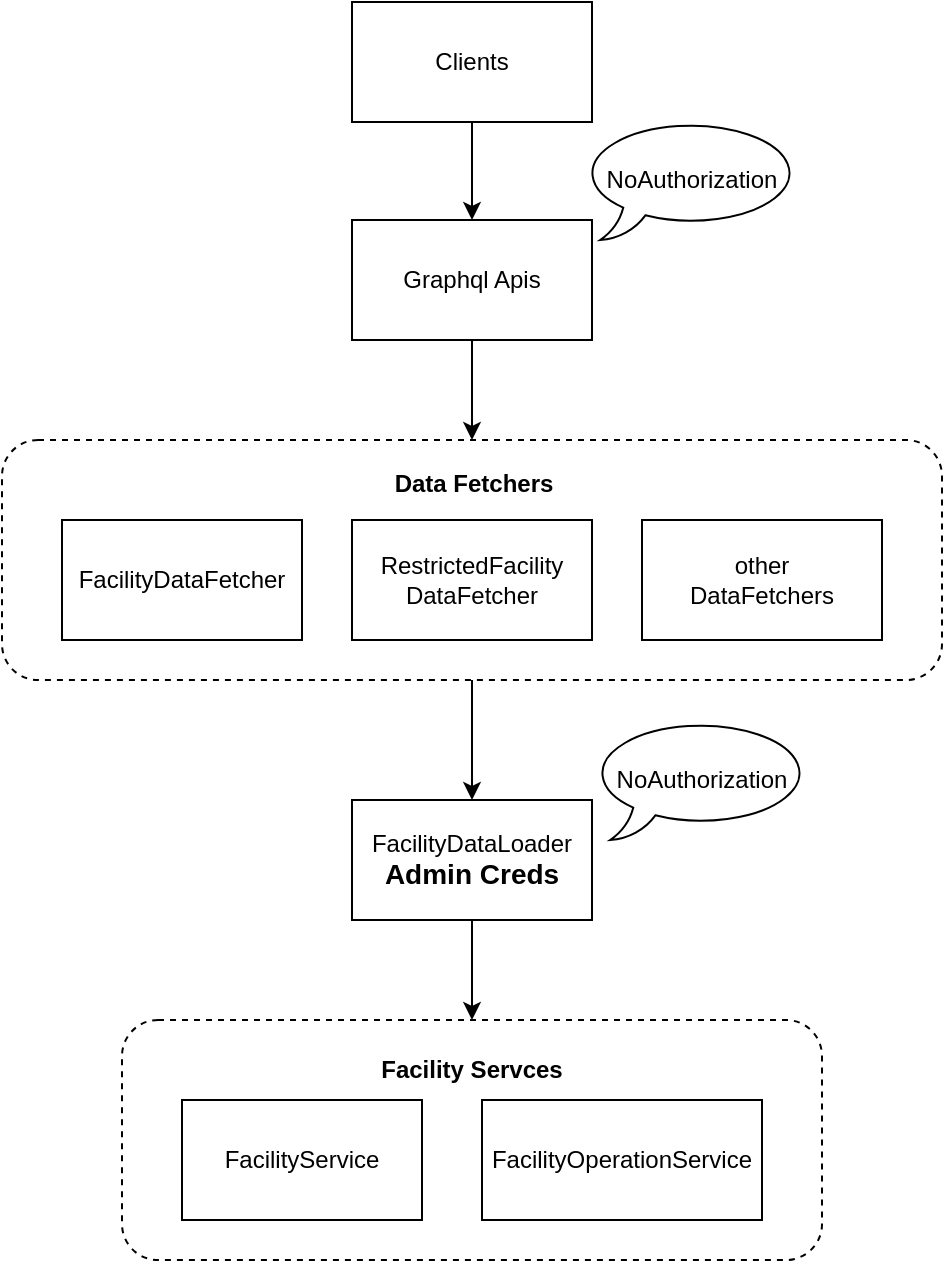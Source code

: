 <mxfile version="24.4.4" type="github">
  <diagram name="Page-1" id="uJ56oVc2astkLFpGURAz">
    <mxGraphModel dx="698" dy="1380" grid="1" gridSize="10" guides="1" tooltips="1" connect="1" arrows="1" fold="1" page="1" pageScale="1" pageWidth="850" pageHeight="1100" math="0" shadow="0">
      <root>
        <mxCell id="0" />
        <mxCell id="1" parent="0" />
        <mxCell id="DmmFsieduN3mxOky07KF-21" value="" style="rounded=1;whiteSpace=wrap;html=1;dashed=1;" vertex="1" parent="1">
          <mxGeometry x="120" y="620" width="350" height="120" as="geometry" />
        </mxCell>
        <mxCell id="DmmFsieduN3mxOky07KF-20" style="edgeStyle=orthogonalEdgeStyle;rounded=0;orthogonalLoop=1;jettySize=auto;html=1;exitX=0.5;exitY=1;exitDx=0;exitDy=0;entryX=0.5;entryY=0;entryDx=0;entryDy=0;" edge="1" parent="1" source="DmmFsieduN3mxOky07KF-8" target="DmmFsieduN3mxOky07KF-2">
          <mxGeometry relative="1" as="geometry" />
        </mxCell>
        <mxCell id="DmmFsieduN3mxOky07KF-8" value="" style="rounded=1;whiteSpace=wrap;html=1;dashed=1;" vertex="1" parent="1">
          <mxGeometry x="60" y="330" width="470" height="120" as="geometry" />
        </mxCell>
        <mxCell id="DmmFsieduN3mxOky07KF-19" style="edgeStyle=orthogonalEdgeStyle;rounded=0;orthogonalLoop=1;jettySize=auto;html=1;exitX=0.5;exitY=1;exitDx=0;exitDy=0;entryX=0.5;entryY=0;entryDx=0;entryDy=0;" edge="1" parent="1" source="DmmFsieduN3mxOky07KF-1" target="DmmFsieduN3mxOky07KF-8">
          <mxGeometry relative="1" as="geometry" />
        </mxCell>
        <mxCell id="DmmFsieduN3mxOky07KF-1" value="Graphql Apis" style="rounded=0;whiteSpace=wrap;html=1;" vertex="1" parent="1">
          <mxGeometry x="235" y="220" width="120" height="60" as="geometry" />
        </mxCell>
        <mxCell id="DmmFsieduN3mxOky07KF-23" style="edgeStyle=orthogonalEdgeStyle;rounded=0;orthogonalLoop=1;jettySize=auto;html=1;exitX=0.5;exitY=1;exitDx=0;exitDy=0;entryX=0.5;entryY=0;entryDx=0;entryDy=0;" edge="1" parent="1" source="DmmFsieduN3mxOky07KF-2" target="DmmFsieduN3mxOky07KF-21">
          <mxGeometry relative="1" as="geometry" />
        </mxCell>
        <mxCell id="DmmFsieduN3mxOky07KF-2" value="FacilityDataLoader&lt;div&gt;&lt;b&gt;&lt;font style=&quot;font-size: 14px;&quot;&gt;Admin Creds&lt;/font&gt;&lt;/b&gt;&lt;/div&gt;" style="rounded=0;whiteSpace=wrap;html=1;" vertex="1" parent="1">
          <mxGeometry x="235" y="510" width="120" height="60" as="geometry" />
        </mxCell>
        <mxCell id="DmmFsieduN3mxOky07KF-5" value="FacilityDataFetcher" style="rounded=0;whiteSpace=wrap;html=1;" vertex="1" parent="1">
          <mxGeometry x="90" y="370" width="120" height="60" as="geometry" />
        </mxCell>
        <mxCell id="DmmFsieduN3mxOky07KF-6" value="RestrictedFacility&lt;br&gt;DataFetcher" style="rounded=0;whiteSpace=wrap;html=1;" vertex="1" parent="1">
          <mxGeometry x="235" y="370" width="120" height="60" as="geometry" />
        </mxCell>
        <mxCell id="DmmFsieduN3mxOky07KF-7" value="other&lt;br&gt;DataFetchers" style="rounded=0;whiteSpace=wrap;html=1;" vertex="1" parent="1">
          <mxGeometry x="380" y="370" width="120" height="60" as="geometry" />
        </mxCell>
        <mxCell id="DmmFsieduN3mxOky07KF-10" value="&lt;b&gt;Data Fetchers&lt;/b&gt;" style="text;html=1;align=center;verticalAlign=middle;whiteSpace=wrap;rounded=0;" vertex="1" parent="1">
          <mxGeometry x="241" y="337" width="110" height="30" as="geometry" />
        </mxCell>
        <mxCell id="DmmFsieduN3mxOky07KF-12" value="FacilityService" style="rounded=0;whiteSpace=wrap;html=1;" vertex="1" parent="1">
          <mxGeometry x="150" y="660" width="120" height="60" as="geometry" />
        </mxCell>
        <mxCell id="DmmFsieduN3mxOky07KF-13" value="FacilityOperationService" style="rounded=0;whiteSpace=wrap;html=1;" vertex="1" parent="1">
          <mxGeometry x="300" y="660" width="140" height="60" as="geometry" />
        </mxCell>
        <mxCell id="DmmFsieduN3mxOky07KF-14" value="NoAuthorization" style="whiteSpace=wrap;html=1;shape=mxgraph.basic.oval_callout" vertex="1" parent="1">
          <mxGeometry x="350" y="170" width="110" height="60" as="geometry" />
        </mxCell>
        <mxCell id="DmmFsieduN3mxOky07KF-15" value="NoAuthorization" style="whiteSpace=wrap;html=1;shape=mxgraph.basic.oval_callout" vertex="1" parent="1">
          <mxGeometry x="355" y="470" width="110" height="60" as="geometry" />
        </mxCell>
        <mxCell id="DmmFsieduN3mxOky07KF-17" style="edgeStyle=orthogonalEdgeStyle;rounded=0;orthogonalLoop=1;jettySize=auto;html=1;exitX=0.5;exitY=1;exitDx=0;exitDy=0;entryX=0.5;entryY=0;entryDx=0;entryDy=0;" edge="1" parent="1" source="DmmFsieduN3mxOky07KF-16" target="DmmFsieduN3mxOky07KF-1">
          <mxGeometry relative="1" as="geometry" />
        </mxCell>
        <mxCell id="DmmFsieduN3mxOky07KF-16" value="Clients" style="rounded=0;whiteSpace=wrap;html=1;" vertex="1" parent="1">
          <mxGeometry x="235" y="111" width="120" height="60" as="geometry" />
        </mxCell>
        <mxCell id="DmmFsieduN3mxOky07KF-22" value="&lt;b&gt;Facility Servces&lt;/b&gt;" style="text;html=1;align=center;verticalAlign=middle;whiteSpace=wrap;rounded=0;" vertex="1" parent="1">
          <mxGeometry x="240" y="630" width="110" height="30" as="geometry" />
        </mxCell>
      </root>
    </mxGraphModel>
  </diagram>
</mxfile>
